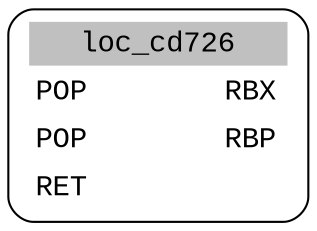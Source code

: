 digraph asm_graph {
1941 [
shape="Mrecord" fontname="Courier New"label =<<table border="0" cellborder="0" cellpadding="3"><tr><td align="center" colspan="2" bgcolor="grey">loc_cd726</td></tr><tr><td align="left">POP        RBX</td></tr><tr><td align="left">POP        RBP</td></tr><tr><td align="left">RET        </td></tr></table>> ];
}